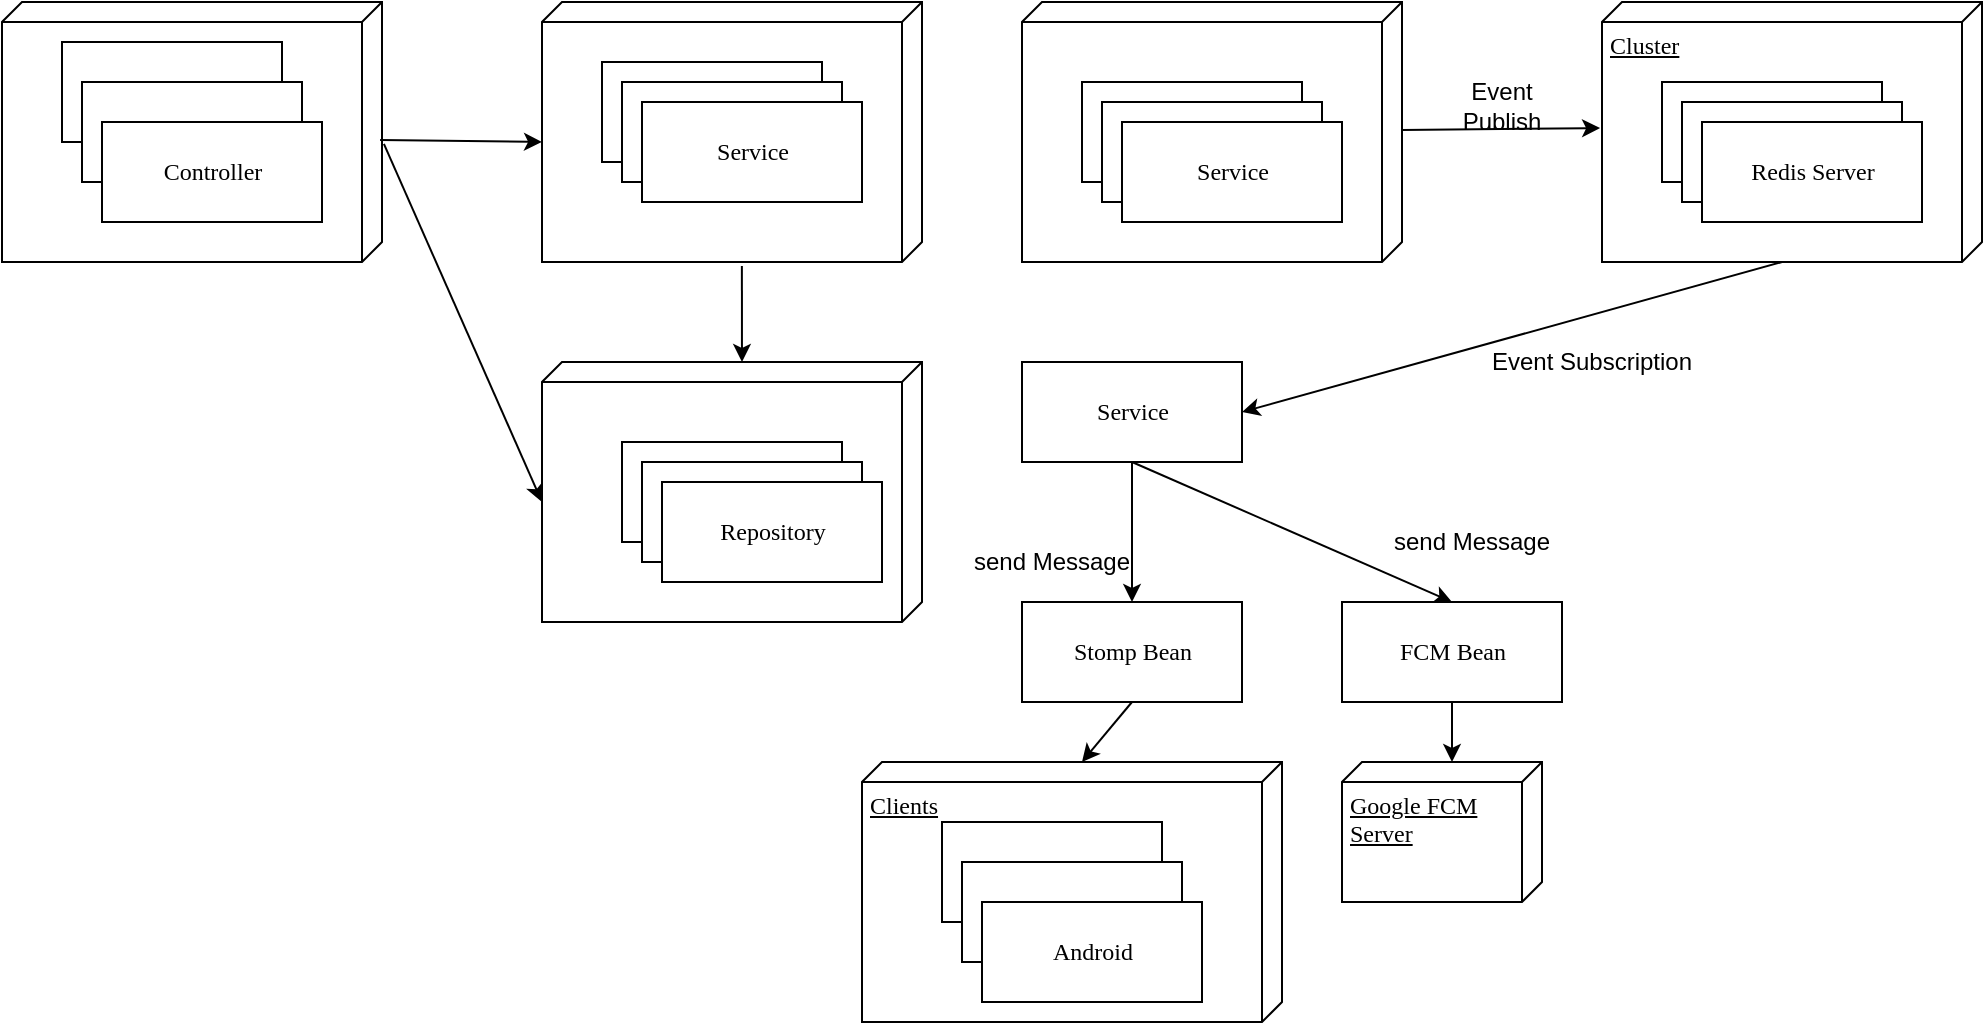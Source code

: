 <mxfile version="13.10.4" type="github">
  <diagram name="Page-1" id="5f0bae14-7c28-e335-631c-24af17079c00">
    <mxGraphModel dx="1422" dy="793" grid="1" gridSize="10" guides="1" tooltips="1" connect="1" arrows="1" fold="1" page="1" pageScale="1" pageWidth="1100" pageHeight="850" background="#ffffff" math="0" shadow="0">
      <root>
        <mxCell id="0" />
        <mxCell id="1" parent="0" />
        <mxCell id="OtJd1K6HObxeqwENDuFa-26" value="Cluster" style="verticalAlign=top;align=left;spacingTop=8;spacingLeft=2;spacingRight=12;shape=cube;size=10;direction=south;fontStyle=4;html=1;rounded=0;shadow=0;comic=0;labelBackgroundColor=none;strokeWidth=1;fontFamily=Verdana;fontSize=12" vertex="1" parent="1">
          <mxGeometry x="840" y="160" width="190" height="130" as="geometry" />
        </mxCell>
        <mxCell id="OtJd1K6HObxeqwENDuFa-22" value="" style="verticalAlign=top;align=left;spacingTop=8;spacingLeft=2;spacingRight=12;shape=cube;size=10;direction=south;fontStyle=4;html=1;rounded=0;shadow=0;comic=0;labelBackgroundColor=none;strokeWidth=1;fontFamily=Verdana;fontSize=12" vertex="1" parent="1">
          <mxGeometry x="550" y="160" width="190" height="130" as="geometry" />
        </mxCell>
        <mxCell id="OtJd1K6HObxeqwENDuFa-13" value="" style="verticalAlign=top;align=left;spacingTop=8;spacingLeft=2;spacingRight=12;shape=cube;size=10;direction=south;fontStyle=4;html=1;rounded=0;shadow=0;comic=0;labelBackgroundColor=none;strokeWidth=1;fontFamily=Verdana;fontSize=12" vertex="1" parent="1">
          <mxGeometry x="310" y="340" width="190" height="130" as="geometry" />
        </mxCell>
        <mxCell id="OtJd1K6HObxeqwENDuFa-12" value="" style="verticalAlign=top;align=left;spacingTop=8;spacingLeft=2;spacingRight=12;shape=cube;size=10;direction=south;fontStyle=4;html=1;rounded=0;shadow=0;comic=0;labelBackgroundColor=none;strokeWidth=1;fontFamily=Verdana;fontSize=12" vertex="1" parent="1">
          <mxGeometry x="310" y="160" width="190" height="130" as="geometry" />
        </mxCell>
        <mxCell id="OtJd1K6HObxeqwENDuFa-11" value="" style="verticalAlign=top;align=left;spacingTop=8;spacingLeft=2;spacingRight=12;shape=cube;size=10;direction=south;fontStyle=4;html=1;rounded=0;shadow=0;comic=0;labelBackgroundColor=none;strokeWidth=1;fontFamily=Verdana;fontSize=12" vertex="1" parent="1">
          <mxGeometry x="40" y="160" width="190" height="130" as="geometry" />
        </mxCell>
        <mxCell id="OtJd1K6HObxeqwENDuFa-1" value="Controller" style="html=1;rounded=0;shadow=0;comic=0;labelBackgroundColor=none;strokeWidth=1;fontFamily=Verdana;fontSize=12;align=center;" vertex="1" parent="1">
          <mxGeometry x="70" y="180" width="110" height="50" as="geometry" />
        </mxCell>
        <mxCell id="OtJd1K6HObxeqwENDuFa-2" value="Controller" style="html=1;rounded=0;shadow=0;comic=0;labelBackgroundColor=none;strokeWidth=1;fontFamily=Verdana;fontSize=12;align=center;" vertex="1" parent="1">
          <mxGeometry x="80" y="200" width="110" height="50" as="geometry" />
        </mxCell>
        <mxCell id="OtJd1K6HObxeqwENDuFa-3" value="Controller" style="html=1;rounded=0;shadow=0;comic=0;labelBackgroundColor=none;strokeWidth=1;fontFamily=Verdana;fontSize=12;align=center;" vertex="1" parent="1">
          <mxGeometry x="90" y="220" width="110" height="50" as="geometry" />
        </mxCell>
        <mxCell id="OtJd1K6HObxeqwENDuFa-4" value="Service" style="html=1;rounded=0;shadow=0;comic=0;labelBackgroundColor=none;strokeWidth=1;fontFamily=Verdana;fontSize=12;align=center;" vertex="1" parent="1">
          <mxGeometry x="340" y="190" width="110" height="50" as="geometry" />
        </mxCell>
        <mxCell id="OtJd1K6HObxeqwENDuFa-5" value="Service" style="html=1;rounded=0;shadow=0;comic=0;labelBackgroundColor=none;strokeWidth=1;fontFamily=Verdana;fontSize=12;align=center;" vertex="1" parent="1">
          <mxGeometry x="350" y="200" width="110" height="50" as="geometry" />
        </mxCell>
        <mxCell id="OtJd1K6HObxeqwENDuFa-6" value="Service" style="html=1;rounded=0;shadow=0;comic=0;labelBackgroundColor=none;strokeWidth=1;fontFamily=Verdana;fontSize=12;align=center;" vertex="1" parent="1">
          <mxGeometry x="360" y="210" width="110" height="50" as="geometry" />
        </mxCell>
        <mxCell id="OtJd1K6HObxeqwENDuFa-7" value="Service" style="html=1;rounded=0;shadow=0;comic=0;labelBackgroundColor=none;strokeWidth=1;fontFamily=Verdana;fontSize=12;align=center;" vertex="1" parent="1">
          <mxGeometry x="350" y="380" width="110" height="50" as="geometry" />
        </mxCell>
        <mxCell id="OtJd1K6HObxeqwENDuFa-8" value="Service" style="html=1;rounded=0;shadow=0;comic=0;labelBackgroundColor=none;strokeWidth=1;fontFamily=Verdana;fontSize=12;align=center;" vertex="1" parent="1">
          <mxGeometry x="360" y="390" width="110" height="50" as="geometry" />
        </mxCell>
        <mxCell id="OtJd1K6HObxeqwENDuFa-9" value="Repository" style="html=1;rounded=0;shadow=0;comic=0;labelBackgroundColor=none;strokeWidth=1;fontFamily=Verdana;fontSize=12;align=center;" vertex="1" parent="1">
          <mxGeometry x="370" y="400" width="110" height="50" as="geometry" />
        </mxCell>
        <mxCell id="OtJd1K6HObxeqwENDuFa-10" value="" style="endArrow=classic;html=1;exitX=0.531;exitY=0.005;exitDx=0;exitDy=0;exitPerimeter=0;entryX=0;entryY=0;entryDx=70;entryDy=190;entryPerimeter=0;" edge="1" parent="1" source="OtJd1K6HObxeqwENDuFa-11" target="OtJd1K6HObxeqwENDuFa-12">
          <mxGeometry width="50" height="50" relative="1" as="geometry">
            <mxPoint x="240" y="240" as="sourcePoint" />
            <mxPoint x="520" y="490" as="targetPoint" />
          </mxGeometry>
        </mxCell>
        <mxCell id="OtJd1K6HObxeqwENDuFa-14" value="" style="endArrow=classic;html=1;exitX=1.015;exitY=0.474;exitDx=0;exitDy=0;exitPerimeter=0;entryX=0;entryY=0;entryDx=0;entryDy=90;entryPerimeter=0;" edge="1" parent="1" source="OtJd1K6HObxeqwENDuFa-12" target="OtJd1K6HObxeqwENDuFa-13">
          <mxGeometry width="50" height="50" relative="1" as="geometry">
            <mxPoint x="239.05" y="239.03" as="sourcePoint" />
            <mxPoint x="320" y="240" as="targetPoint" />
          </mxGeometry>
        </mxCell>
        <mxCell id="OtJd1K6HObxeqwENDuFa-15" value="" style="endArrow=classic;html=1;exitX=0.546;exitY=-0.005;exitDx=0;exitDy=0;exitPerimeter=0;entryX=0;entryY=0;entryDx=70;entryDy=190;entryPerimeter=0;" edge="1" parent="1" source="OtJd1K6HObxeqwENDuFa-11" target="OtJd1K6HObxeqwENDuFa-13">
          <mxGeometry width="50" height="50" relative="1" as="geometry">
            <mxPoint x="239.05" y="239.03" as="sourcePoint" />
            <mxPoint x="320" y="240" as="targetPoint" />
          </mxGeometry>
        </mxCell>
        <mxCell id="OtJd1K6HObxeqwENDuFa-17" value="Service" style="html=1;rounded=0;shadow=0;comic=0;labelBackgroundColor=none;strokeWidth=1;fontFamily=Verdana;fontSize=12;align=center;" vertex="1" parent="1">
          <mxGeometry x="580" y="200" width="110" height="50" as="geometry" />
        </mxCell>
        <mxCell id="OtJd1K6HObxeqwENDuFa-18" value="Service" style="html=1;rounded=0;shadow=0;comic=0;labelBackgroundColor=none;strokeWidth=1;fontFamily=Verdana;fontSize=12;align=center;" vertex="1" parent="1">
          <mxGeometry x="590" y="210" width="110" height="50" as="geometry" />
        </mxCell>
        <mxCell id="OtJd1K6HObxeqwENDuFa-19" value="Service" style="html=1;rounded=0;shadow=0;comic=0;labelBackgroundColor=none;strokeWidth=1;fontFamily=Verdana;fontSize=12;align=center;" vertex="1" parent="1">
          <mxGeometry x="600" y="220" width="110" height="50" as="geometry" />
        </mxCell>
        <mxCell id="OtJd1K6HObxeqwENDuFa-23" value="Service" style="html=1;rounded=0;shadow=0;comic=0;labelBackgroundColor=none;strokeWidth=1;fontFamily=Verdana;fontSize=12;align=center;" vertex="1" parent="1">
          <mxGeometry x="870" y="200" width="110" height="50" as="geometry" />
        </mxCell>
        <mxCell id="OtJd1K6HObxeqwENDuFa-24" value="Service" style="html=1;rounded=0;shadow=0;comic=0;labelBackgroundColor=none;strokeWidth=1;fontFamily=Verdana;fontSize=12;align=center;" vertex="1" parent="1">
          <mxGeometry x="880" y="210" width="110" height="50" as="geometry" />
        </mxCell>
        <mxCell id="OtJd1K6HObxeqwENDuFa-25" value="Redis Server" style="html=1;rounded=0;shadow=0;comic=0;labelBackgroundColor=none;strokeWidth=1;fontFamily=Verdana;fontSize=12;align=center;" vertex="1" parent="1">
          <mxGeometry x="890" y="220" width="110" height="50" as="geometry" />
        </mxCell>
        <mxCell id="OtJd1K6HObxeqwENDuFa-28" value="" style="endArrow=classic;html=1;entryX=0.485;entryY=1.005;entryDx=0;entryDy=0;entryPerimeter=0;" edge="1" parent="1" source="OtJd1K6HObxeqwENDuFa-22" target="OtJd1K6HObxeqwENDuFa-26">
          <mxGeometry width="50" height="50" relative="1" as="geometry">
            <mxPoint x="239.05" y="239.03" as="sourcePoint" />
            <mxPoint x="320" y="240" as="targetPoint" />
          </mxGeometry>
        </mxCell>
        <mxCell id="OtJd1K6HObxeqwENDuFa-29" value="Event Publish" style="text;html=1;strokeColor=none;fillColor=none;align=center;verticalAlign=middle;whiteSpace=wrap;rounded=0;" vertex="1" parent="1">
          <mxGeometry x="770" y="202" width="40" height="20" as="geometry" />
        </mxCell>
        <mxCell id="OtJd1K6HObxeqwENDuFa-30" value="Service" style="html=1;rounded=0;shadow=0;comic=0;labelBackgroundColor=none;strokeWidth=1;fontFamily=Verdana;fontSize=12;align=center;" vertex="1" parent="1">
          <mxGeometry x="550" y="340" width="110" height="50" as="geometry" />
        </mxCell>
        <mxCell id="OtJd1K6HObxeqwENDuFa-32" value="" style="endArrow=classic;html=1;exitX=0;exitY=0;exitDx=130;exitDy=100;exitPerimeter=0;entryX=1;entryY=0.5;entryDx=0;entryDy=0;" edge="1" parent="1" source="OtJd1K6HObxeqwENDuFa-26" target="OtJd1K6HObxeqwENDuFa-30">
          <mxGeometry width="50" height="50" relative="1" as="geometry">
            <mxPoint x="419.94" y="301.95" as="sourcePoint" />
            <mxPoint x="420" y="350" as="targetPoint" />
          </mxGeometry>
        </mxCell>
        <mxCell id="OtJd1K6HObxeqwENDuFa-33" value="Event Subscription" style="text;html=1;strokeColor=none;fillColor=none;align=center;verticalAlign=middle;whiteSpace=wrap;rounded=0;" vertex="1" parent="1">
          <mxGeometry x="770" y="330" width="130" height="20" as="geometry" />
        </mxCell>
        <mxCell id="OtJd1K6HObxeqwENDuFa-34" value="Stomp Bean" style="html=1;rounded=0;shadow=0;comic=0;labelBackgroundColor=none;strokeWidth=1;fontFamily=Verdana;fontSize=12;align=center;" vertex="1" parent="1">
          <mxGeometry x="550" y="460" width="110" height="50" as="geometry" />
        </mxCell>
        <mxCell id="OtJd1K6HObxeqwENDuFa-35" value="FCM Bean" style="html=1;rounded=0;shadow=0;comic=0;labelBackgroundColor=none;strokeWidth=1;fontFamily=Verdana;fontSize=12;align=center;" vertex="1" parent="1">
          <mxGeometry x="710" y="460" width="110" height="50" as="geometry" />
        </mxCell>
        <mxCell id="OtJd1K6HObxeqwENDuFa-36" value="" style="endArrow=classic;html=1;exitX=0.5;exitY=1;exitDx=0;exitDy=0;entryX=0.5;entryY=0;entryDx=0;entryDy=0;" edge="1" parent="1" source="OtJd1K6HObxeqwENDuFa-30" target="OtJd1K6HObxeqwENDuFa-34">
          <mxGeometry width="50" height="50" relative="1" as="geometry">
            <mxPoint x="419.94" y="301.95" as="sourcePoint" />
            <mxPoint x="420" y="350" as="targetPoint" />
          </mxGeometry>
        </mxCell>
        <mxCell id="OtJd1K6HObxeqwENDuFa-37" value="" style="endArrow=classic;html=1;exitX=0.5;exitY=1;exitDx=0;exitDy=0;entryX=0.5;entryY=0;entryDx=0;entryDy=0;" edge="1" parent="1" source="OtJd1K6HObxeqwENDuFa-30" target="OtJd1K6HObxeqwENDuFa-35">
          <mxGeometry width="50" height="50" relative="1" as="geometry">
            <mxPoint x="615" y="400" as="sourcePoint" />
            <mxPoint x="615" y="470" as="targetPoint" />
          </mxGeometry>
        </mxCell>
        <mxCell id="OtJd1K6HObxeqwENDuFa-38" value="send Message" style="text;html=1;strokeColor=none;fillColor=none;align=center;verticalAlign=middle;whiteSpace=wrap;rounded=0;" vertex="1" parent="1">
          <mxGeometry x="500" y="430" width="130" height="20" as="geometry" />
        </mxCell>
        <mxCell id="OtJd1K6HObxeqwENDuFa-39" value="send Message" style="text;html=1;strokeColor=none;fillColor=none;align=center;verticalAlign=middle;whiteSpace=wrap;rounded=0;" vertex="1" parent="1">
          <mxGeometry x="710" y="420" width="130" height="20" as="geometry" />
        </mxCell>
        <mxCell id="OtJd1K6HObxeqwENDuFa-41" value="Google FCM&lt;br&gt;Server" style="verticalAlign=top;align=left;spacingTop=8;spacingLeft=2;spacingRight=12;shape=cube;size=10;direction=south;fontStyle=4;html=1;rounded=0;shadow=0;comic=0;labelBackgroundColor=none;strokeWidth=1;fontFamily=Verdana;fontSize=12" vertex="1" parent="1">
          <mxGeometry x="710" y="540" width="100" height="70" as="geometry" />
        </mxCell>
        <mxCell id="OtJd1K6HObxeqwENDuFa-43" value="" style="endArrow=classic;html=1;exitX=0.5;exitY=1;exitDx=0;exitDy=0;entryX=0;entryY=0;entryDx=0;entryDy=45;entryPerimeter=0;" edge="1" parent="1" source="OtJd1K6HObxeqwENDuFa-35" target="OtJd1K6HObxeqwENDuFa-41">
          <mxGeometry width="50" height="50" relative="1" as="geometry">
            <mxPoint x="419.94" y="301.95" as="sourcePoint" />
            <mxPoint x="420" y="350" as="targetPoint" />
          </mxGeometry>
        </mxCell>
        <mxCell id="OtJd1K6HObxeqwENDuFa-44" value="Clients" style="verticalAlign=top;align=left;spacingTop=8;spacingLeft=2;spacingRight=12;shape=cube;size=10;direction=south;fontStyle=4;html=1;rounded=0;shadow=0;comic=0;labelBackgroundColor=none;strokeWidth=1;fontFamily=Verdana;fontSize=12" vertex="1" parent="1">
          <mxGeometry x="470" y="540" width="210" height="130" as="geometry" />
        </mxCell>
        <mxCell id="OtJd1K6HObxeqwENDuFa-45" value="Controller" style="html=1;rounded=0;shadow=0;comic=0;labelBackgroundColor=none;strokeWidth=1;fontFamily=Verdana;fontSize=12;align=center;" vertex="1" parent="1">
          <mxGeometry x="510" y="570" width="110" height="50" as="geometry" />
        </mxCell>
        <mxCell id="OtJd1K6HObxeqwENDuFa-46" value="Controller" style="html=1;rounded=0;shadow=0;comic=0;labelBackgroundColor=none;strokeWidth=1;fontFamily=Verdana;fontSize=12;align=center;" vertex="1" parent="1">
          <mxGeometry x="520" y="590" width="110" height="50" as="geometry" />
        </mxCell>
        <mxCell id="OtJd1K6HObxeqwENDuFa-47" value="Android" style="html=1;rounded=0;shadow=0;comic=0;labelBackgroundColor=none;strokeWidth=1;fontFamily=Verdana;fontSize=12;align=center;" vertex="1" parent="1">
          <mxGeometry x="530" y="610" width="110" height="50" as="geometry" />
        </mxCell>
        <mxCell id="OtJd1K6HObxeqwENDuFa-48" value="" style="endArrow=classic;html=1;exitX=0.5;exitY=1;exitDx=0;exitDy=0;entryX=0;entryY=0;entryDx=0;entryDy=100;entryPerimeter=0;" edge="1" parent="1" source="OtJd1K6HObxeqwENDuFa-34" target="OtJd1K6HObxeqwENDuFa-44">
          <mxGeometry width="50" height="50" relative="1" as="geometry">
            <mxPoint x="615" y="400" as="sourcePoint" />
            <mxPoint x="615" y="470" as="targetPoint" />
          </mxGeometry>
        </mxCell>
      </root>
    </mxGraphModel>
  </diagram>
</mxfile>
